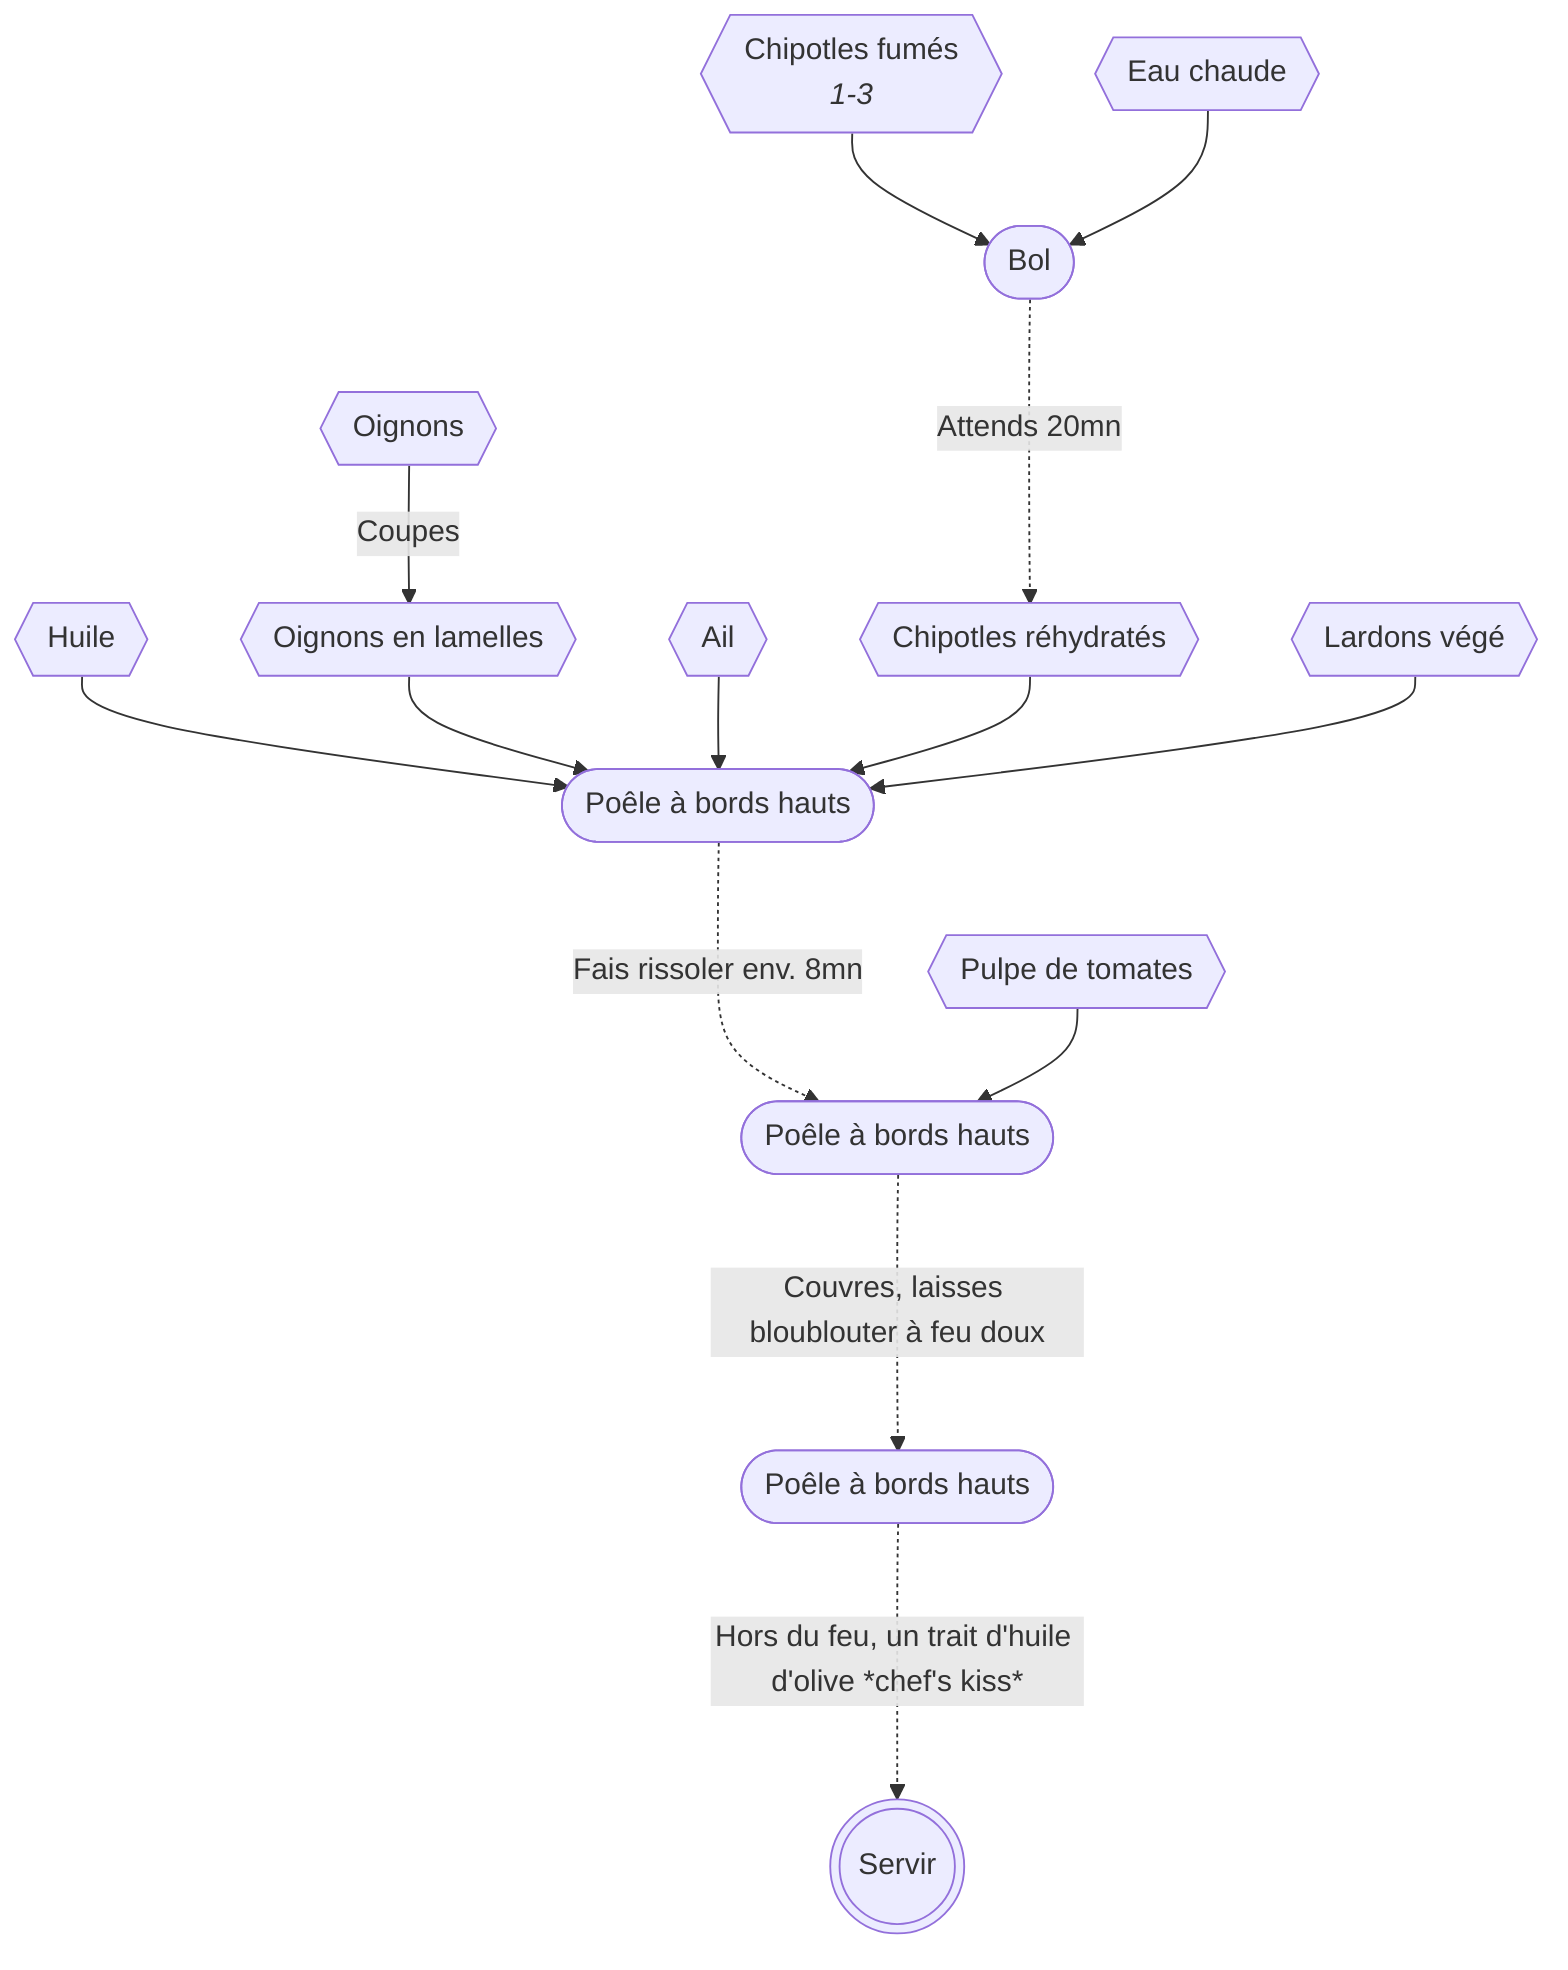 graph TD;

%% Ustensiles
poele0(["Poêle à bords hauts"]); poele1(["Poêle à bords hauts"]);poele2(["Poêle à bords hauts"]); bol(["Bol"]); 

%% ingrédients
ail{{"Ail"}}; lardons{{"Lardons végé"}};ec{{"Eau chaude"}};
chipotles{{"`Chipotles fumés
_1-3_`"}};
chipotles2{{"Chipotles réhydratés"}}; huile{{"Huile"}}; oignons{{"Oignons"}}; pulpe{{"Pulpe de tomates"}}; oignonscut{{Oignons en lamelles}};

%% fin
serve((("Servir")));

chipotles --> bol;
ec --> bol;
bol -..-> |Attends 20mn| chipotles2;
huile --> poele0;
oignons -->|Coupes| oignonscut;
oignonscut --> poele0;
ail --> poele0;
chipotles2 --> poele0;
lardons --> poele0;
poele0 -..->|Fais rissoler env. 8mn| poele1;
pulpe --> poele1;
poele1 -..->|Couvres, laisses bloublouter à feu doux| poele2;
poele2 -..-> |Hors du feu, un trait d'huile d'olive *chef's kiss*| serve;